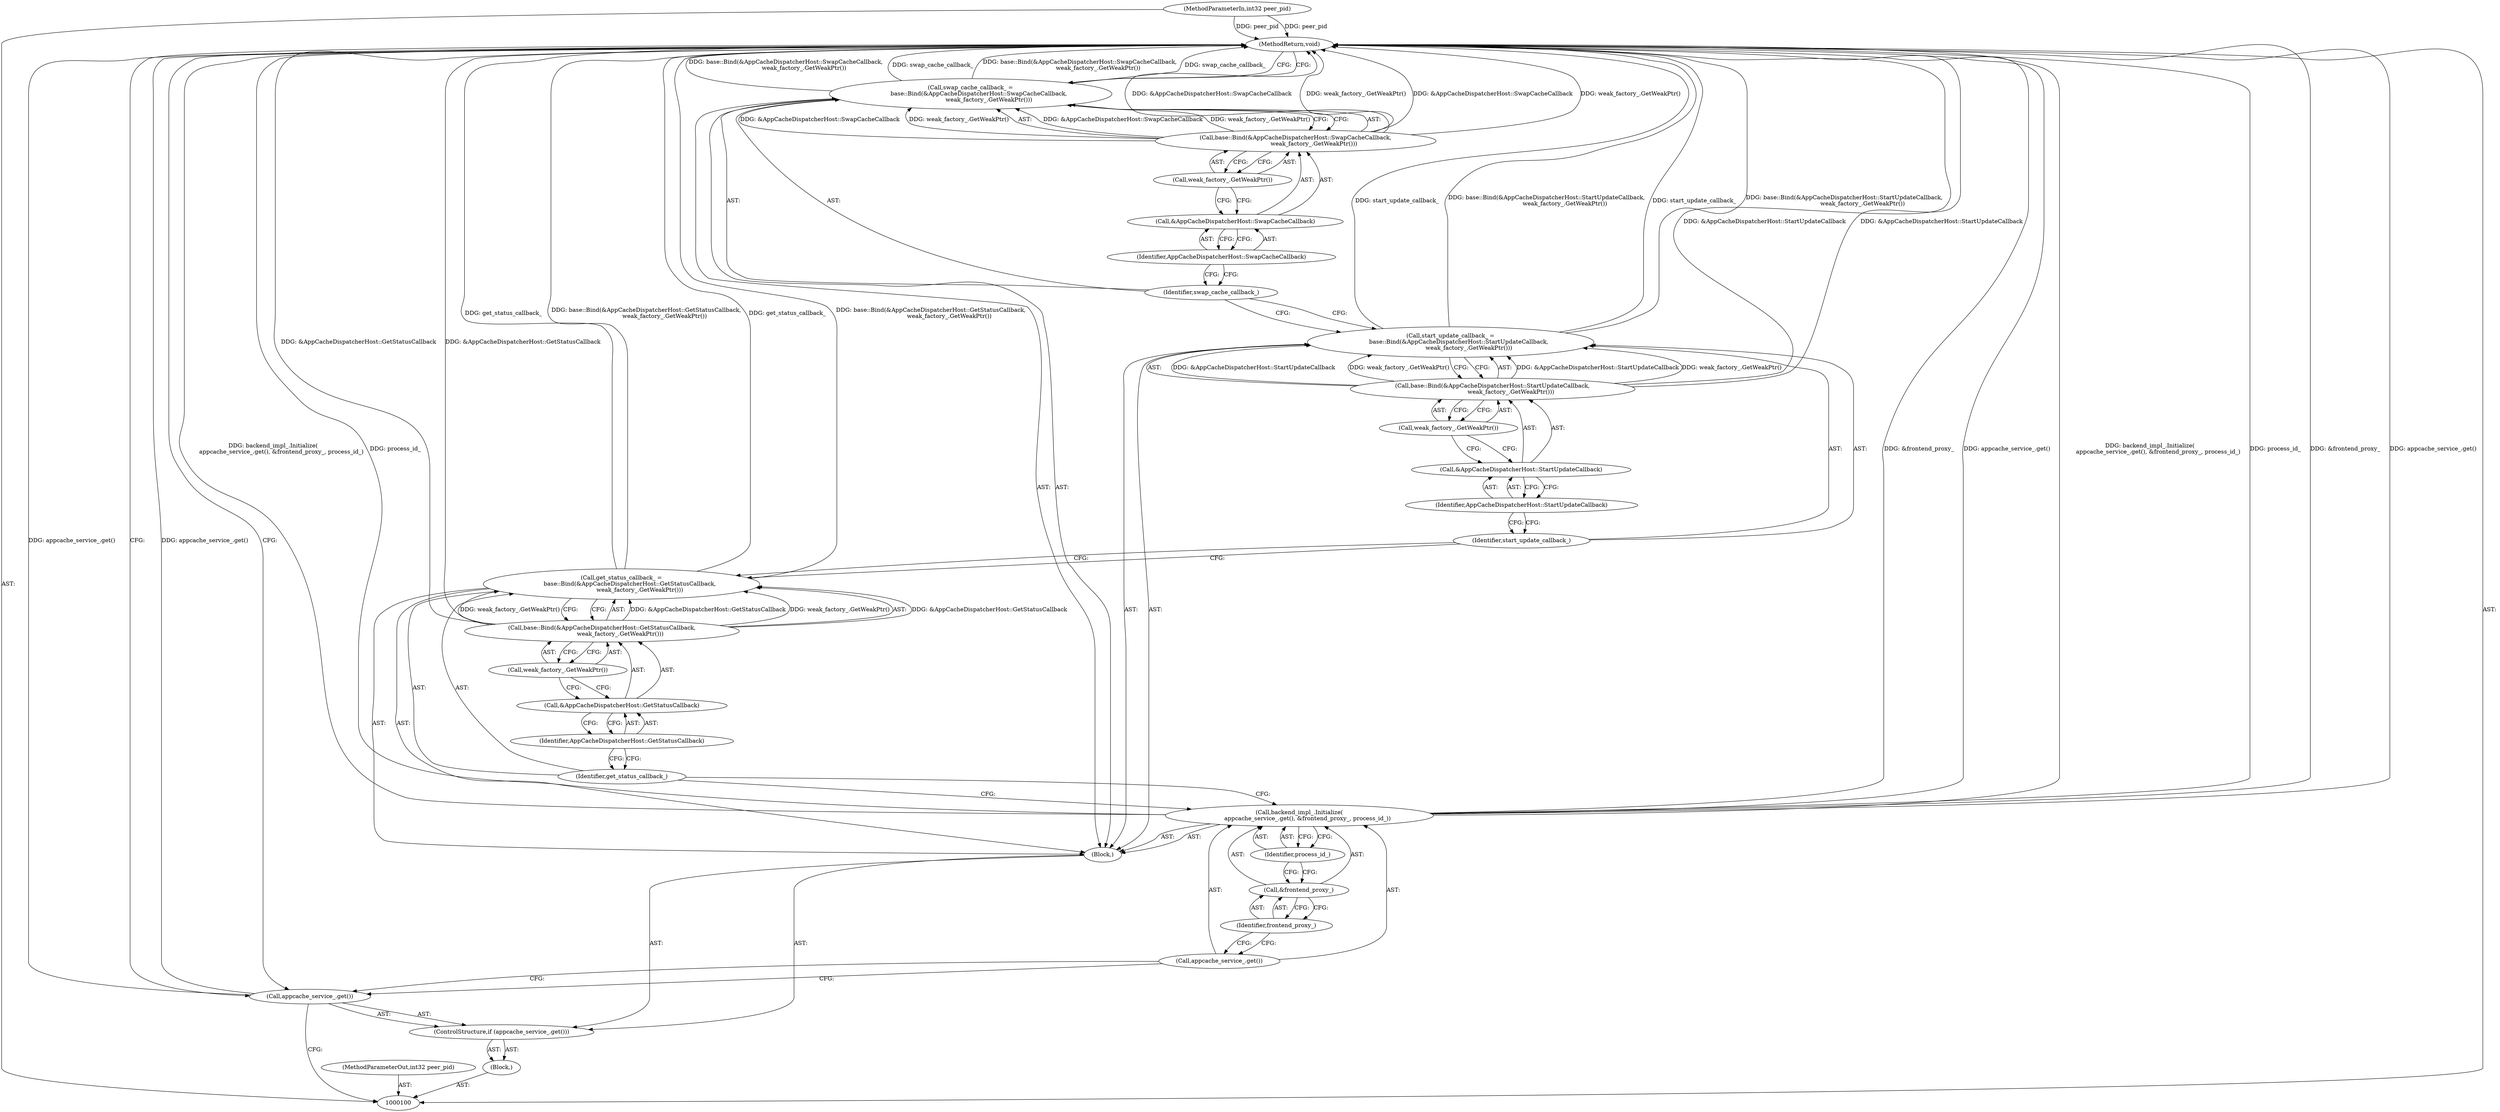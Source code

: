 digraph "0_Chrome_4b5eefe562bd45c059f5dd93079450db5610788a_0" {
"1000129" [label="(MethodReturn,void)"];
"1000101" [label="(MethodParameterIn,int32 peer_pid)"];
"1000160" [label="(MethodParameterOut,int32 peer_pid)"];
"1000102" [label="(Block,)"];
"1000122" [label="(Call,weak_factory_.GetWeakPtr())"];
"1000123" [label="(Call,swap_cache_callback_ =\n         base::Bind(&AppCacheDispatcherHost::SwapCacheCallback,\n                    weak_factory_.GetWeakPtr()))"];
"1000124" [label="(Identifier,swap_cache_callback_)"];
"1000126" [label="(Call,&AppCacheDispatcherHost::SwapCacheCallback)"];
"1000127" [label="(Identifier,AppCacheDispatcherHost::SwapCacheCallback)"];
"1000125" [label="(Call,base::Bind(&AppCacheDispatcherHost::SwapCacheCallback,\n                    weak_factory_.GetWeakPtr()))"];
"1000128" [label="(Call,weak_factory_.GetWeakPtr())"];
"1000103" [label="(ControlStructure,if (appcache_service_.get()))"];
"1000105" [label="(Block,)"];
"1000104" [label="(Call,appcache_service_.get())"];
"1000106" [label="(Call,backend_impl_.Initialize(\n         appcache_service_.get(), &frontend_proxy_, process_id_))"];
"1000108" [label="(Call,&frontend_proxy_)"];
"1000109" [label="(Identifier,frontend_proxy_)"];
"1000110" [label="(Identifier,process_id_)"];
"1000107" [label="(Call,appcache_service_.get())"];
"1000111" [label="(Call,get_status_callback_ =\n         base::Bind(&AppCacheDispatcherHost::GetStatusCallback,\n                    weak_factory_.GetWeakPtr()))"];
"1000112" [label="(Identifier,get_status_callback_)"];
"1000114" [label="(Call,&AppCacheDispatcherHost::GetStatusCallback)"];
"1000115" [label="(Identifier,AppCacheDispatcherHost::GetStatusCallback)"];
"1000113" [label="(Call,base::Bind(&AppCacheDispatcherHost::GetStatusCallback,\n                    weak_factory_.GetWeakPtr()))"];
"1000116" [label="(Call,weak_factory_.GetWeakPtr())"];
"1000117" [label="(Call,start_update_callback_ =\n         base::Bind(&AppCacheDispatcherHost::StartUpdateCallback,\n                    weak_factory_.GetWeakPtr()))"];
"1000118" [label="(Identifier,start_update_callback_)"];
"1000120" [label="(Call,&AppCacheDispatcherHost::StartUpdateCallback)"];
"1000121" [label="(Identifier,AppCacheDispatcherHost::StartUpdateCallback)"];
"1000119" [label="(Call,base::Bind(&AppCacheDispatcherHost::StartUpdateCallback,\n                    weak_factory_.GetWeakPtr()))"];
"1000129" -> "1000100"  [label="AST: "];
"1000129" -> "1000123"  [label="CFG: "];
"1000129" -> "1000104"  [label="CFG: "];
"1000125" -> "1000129"  [label="DDG: &AppCacheDispatcherHost::SwapCacheCallback"];
"1000125" -> "1000129"  [label="DDG: weak_factory_.GetWeakPtr()"];
"1000123" -> "1000129"  [label="DDG: base::Bind(&AppCacheDispatcherHost::SwapCacheCallback,\n                    weak_factory_.GetWeakPtr())"];
"1000123" -> "1000129"  [label="DDG: swap_cache_callback_"];
"1000106" -> "1000129"  [label="DDG: &frontend_proxy_"];
"1000106" -> "1000129"  [label="DDG: appcache_service_.get()"];
"1000106" -> "1000129"  [label="DDG: backend_impl_.Initialize(\n         appcache_service_.get(), &frontend_proxy_, process_id_)"];
"1000106" -> "1000129"  [label="DDG: process_id_"];
"1000104" -> "1000129"  [label="DDG: appcache_service_.get()"];
"1000113" -> "1000129"  [label="DDG: &AppCacheDispatcherHost::GetStatusCallback"];
"1000117" -> "1000129"  [label="DDG: start_update_callback_"];
"1000117" -> "1000129"  [label="DDG: base::Bind(&AppCacheDispatcherHost::StartUpdateCallback,\n                    weak_factory_.GetWeakPtr())"];
"1000111" -> "1000129"  [label="DDG: get_status_callback_"];
"1000111" -> "1000129"  [label="DDG: base::Bind(&AppCacheDispatcherHost::GetStatusCallback,\n                    weak_factory_.GetWeakPtr())"];
"1000101" -> "1000129"  [label="DDG: peer_pid"];
"1000119" -> "1000129"  [label="DDG: &AppCacheDispatcherHost::StartUpdateCallback"];
"1000101" -> "1000100"  [label="AST: "];
"1000101" -> "1000129"  [label="DDG: peer_pid"];
"1000160" -> "1000100"  [label="AST: "];
"1000102" -> "1000100"  [label="AST: "];
"1000103" -> "1000102"  [label="AST: "];
"1000122" -> "1000119"  [label="AST: "];
"1000122" -> "1000120"  [label="CFG: "];
"1000119" -> "1000122"  [label="CFG: "];
"1000123" -> "1000105"  [label="AST: "];
"1000123" -> "1000125"  [label="CFG: "];
"1000124" -> "1000123"  [label="AST: "];
"1000125" -> "1000123"  [label="AST: "];
"1000129" -> "1000123"  [label="CFG: "];
"1000123" -> "1000129"  [label="DDG: base::Bind(&AppCacheDispatcherHost::SwapCacheCallback,\n                    weak_factory_.GetWeakPtr())"];
"1000123" -> "1000129"  [label="DDG: swap_cache_callback_"];
"1000125" -> "1000123"  [label="DDG: &AppCacheDispatcherHost::SwapCacheCallback"];
"1000125" -> "1000123"  [label="DDG: weak_factory_.GetWeakPtr()"];
"1000124" -> "1000123"  [label="AST: "];
"1000124" -> "1000117"  [label="CFG: "];
"1000127" -> "1000124"  [label="CFG: "];
"1000126" -> "1000125"  [label="AST: "];
"1000126" -> "1000127"  [label="CFG: "];
"1000127" -> "1000126"  [label="AST: "];
"1000128" -> "1000126"  [label="CFG: "];
"1000127" -> "1000126"  [label="AST: "];
"1000127" -> "1000124"  [label="CFG: "];
"1000126" -> "1000127"  [label="CFG: "];
"1000125" -> "1000123"  [label="AST: "];
"1000125" -> "1000128"  [label="CFG: "];
"1000126" -> "1000125"  [label="AST: "];
"1000128" -> "1000125"  [label="AST: "];
"1000123" -> "1000125"  [label="CFG: "];
"1000125" -> "1000129"  [label="DDG: &AppCacheDispatcherHost::SwapCacheCallback"];
"1000125" -> "1000129"  [label="DDG: weak_factory_.GetWeakPtr()"];
"1000125" -> "1000123"  [label="DDG: &AppCacheDispatcherHost::SwapCacheCallback"];
"1000125" -> "1000123"  [label="DDG: weak_factory_.GetWeakPtr()"];
"1000128" -> "1000125"  [label="AST: "];
"1000128" -> "1000126"  [label="CFG: "];
"1000125" -> "1000128"  [label="CFG: "];
"1000103" -> "1000102"  [label="AST: "];
"1000104" -> "1000103"  [label="AST: "];
"1000105" -> "1000103"  [label="AST: "];
"1000105" -> "1000103"  [label="AST: "];
"1000106" -> "1000105"  [label="AST: "];
"1000111" -> "1000105"  [label="AST: "];
"1000117" -> "1000105"  [label="AST: "];
"1000123" -> "1000105"  [label="AST: "];
"1000104" -> "1000103"  [label="AST: "];
"1000104" -> "1000100"  [label="CFG: "];
"1000107" -> "1000104"  [label="CFG: "];
"1000129" -> "1000104"  [label="CFG: "];
"1000104" -> "1000129"  [label="DDG: appcache_service_.get()"];
"1000106" -> "1000105"  [label="AST: "];
"1000106" -> "1000110"  [label="CFG: "];
"1000107" -> "1000106"  [label="AST: "];
"1000108" -> "1000106"  [label="AST: "];
"1000110" -> "1000106"  [label="AST: "];
"1000112" -> "1000106"  [label="CFG: "];
"1000106" -> "1000129"  [label="DDG: &frontend_proxy_"];
"1000106" -> "1000129"  [label="DDG: appcache_service_.get()"];
"1000106" -> "1000129"  [label="DDG: backend_impl_.Initialize(\n         appcache_service_.get(), &frontend_proxy_, process_id_)"];
"1000106" -> "1000129"  [label="DDG: process_id_"];
"1000108" -> "1000106"  [label="AST: "];
"1000108" -> "1000109"  [label="CFG: "];
"1000109" -> "1000108"  [label="AST: "];
"1000110" -> "1000108"  [label="CFG: "];
"1000109" -> "1000108"  [label="AST: "];
"1000109" -> "1000107"  [label="CFG: "];
"1000108" -> "1000109"  [label="CFG: "];
"1000110" -> "1000106"  [label="AST: "];
"1000110" -> "1000108"  [label="CFG: "];
"1000106" -> "1000110"  [label="CFG: "];
"1000107" -> "1000106"  [label="AST: "];
"1000107" -> "1000104"  [label="CFG: "];
"1000109" -> "1000107"  [label="CFG: "];
"1000111" -> "1000105"  [label="AST: "];
"1000111" -> "1000113"  [label="CFG: "];
"1000112" -> "1000111"  [label="AST: "];
"1000113" -> "1000111"  [label="AST: "];
"1000118" -> "1000111"  [label="CFG: "];
"1000111" -> "1000129"  [label="DDG: get_status_callback_"];
"1000111" -> "1000129"  [label="DDG: base::Bind(&AppCacheDispatcherHost::GetStatusCallback,\n                    weak_factory_.GetWeakPtr())"];
"1000113" -> "1000111"  [label="DDG: &AppCacheDispatcherHost::GetStatusCallback"];
"1000113" -> "1000111"  [label="DDG: weak_factory_.GetWeakPtr()"];
"1000112" -> "1000111"  [label="AST: "];
"1000112" -> "1000106"  [label="CFG: "];
"1000115" -> "1000112"  [label="CFG: "];
"1000114" -> "1000113"  [label="AST: "];
"1000114" -> "1000115"  [label="CFG: "];
"1000115" -> "1000114"  [label="AST: "];
"1000116" -> "1000114"  [label="CFG: "];
"1000115" -> "1000114"  [label="AST: "];
"1000115" -> "1000112"  [label="CFG: "];
"1000114" -> "1000115"  [label="CFG: "];
"1000113" -> "1000111"  [label="AST: "];
"1000113" -> "1000116"  [label="CFG: "];
"1000114" -> "1000113"  [label="AST: "];
"1000116" -> "1000113"  [label="AST: "];
"1000111" -> "1000113"  [label="CFG: "];
"1000113" -> "1000129"  [label="DDG: &AppCacheDispatcherHost::GetStatusCallback"];
"1000113" -> "1000111"  [label="DDG: &AppCacheDispatcherHost::GetStatusCallback"];
"1000113" -> "1000111"  [label="DDG: weak_factory_.GetWeakPtr()"];
"1000116" -> "1000113"  [label="AST: "];
"1000116" -> "1000114"  [label="CFG: "];
"1000113" -> "1000116"  [label="CFG: "];
"1000117" -> "1000105"  [label="AST: "];
"1000117" -> "1000119"  [label="CFG: "];
"1000118" -> "1000117"  [label="AST: "];
"1000119" -> "1000117"  [label="AST: "];
"1000124" -> "1000117"  [label="CFG: "];
"1000117" -> "1000129"  [label="DDG: start_update_callback_"];
"1000117" -> "1000129"  [label="DDG: base::Bind(&AppCacheDispatcherHost::StartUpdateCallback,\n                    weak_factory_.GetWeakPtr())"];
"1000119" -> "1000117"  [label="DDG: &AppCacheDispatcherHost::StartUpdateCallback"];
"1000119" -> "1000117"  [label="DDG: weak_factory_.GetWeakPtr()"];
"1000118" -> "1000117"  [label="AST: "];
"1000118" -> "1000111"  [label="CFG: "];
"1000121" -> "1000118"  [label="CFG: "];
"1000120" -> "1000119"  [label="AST: "];
"1000120" -> "1000121"  [label="CFG: "];
"1000121" -> "1000120"  [label="AST: "];
"1000122" -> "1000120"  [label="CFG: "];
"1000121" -> "1000120"  [label="AST: "];
"1000121" -> "1000118"  [label="CFG: "];
"1000120" -> "1000121"  [label="CFG: "];
"1000119" -> "1000117"  [label="AST: "];
"1000119" -> "1000122"  [label="CFG: "];
"1000120" -> "1000119"  [label="AST: "];
"1000122" -> "1000119"  [label="AST: "];
"1000117" -> "1000119"  [label="CFG: "];
"1000119" -> "1000129"  [label="DDG: &AppCacheDispatcherHost::StartUpdateCallback"];
"1000119" -> "1000117"  [label="DDG: &AppCacheDispatcherHost::StartUpdateCallback"];
"1000119" -> "1000117"  [label="DDG: weak_factory_.GetWeakPtr()"];
}
